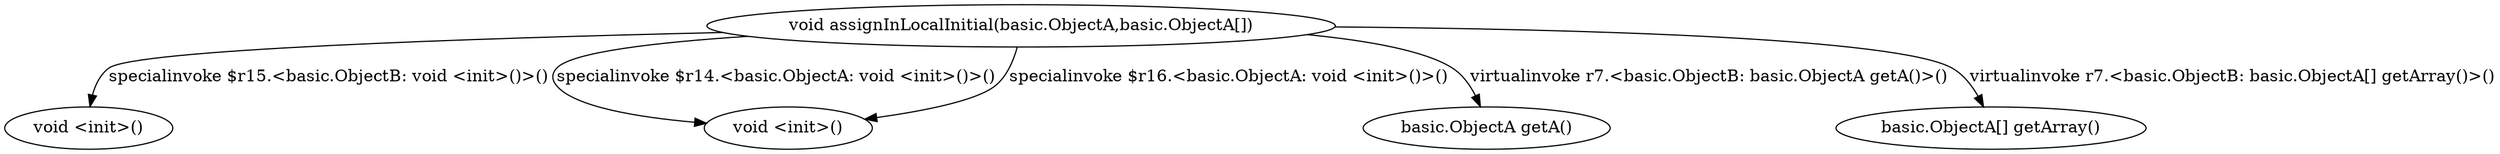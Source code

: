 digraph g {
4[label="void <init>()"]
3[label="void <init>()"]
2[label="basic.ObjectA getA()"]
0[label="void assignInLocalInitial(basic.ObjectA,basic.ObjectA[])"]
1[label="basic.ObjectA[] getArray()"]
0->1[label="virtualinvoke r7.<basic.ObjectB: basic.ObjectA[] getArray()>()"]
0->2[label="virtualinvoke r7.<basic.ObjectB: basic.ObjectA getA()>()"]
0->3[label="specialinvoke $r14.<basic.ObjectA: void <init>()>()"]
0->3[label="specialinvoke $r16.<basic.ObjectA: void <init>()>()"]
0->4[label="specialinvoke $r15.<basic.ObjectB: void <init>()>()"]
}